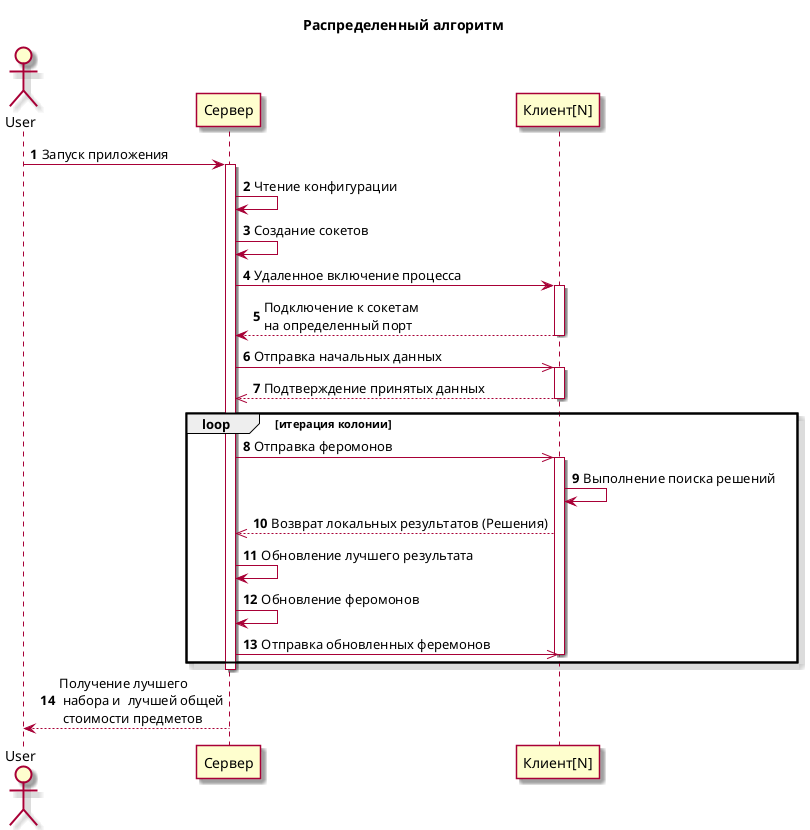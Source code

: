 @startuml ElDoc

autonumber
title Распределенный алгоритм
skin rose
actor User
participant Server as "Сервер"
participant Client as "Клиент[N]"

User -> Server : Запуск приложения
activate Server
Server -> Server : Чтение конфигурации
Server -> Server : Создание сокетов
Server -> Client : Удаленное включение процесса
activate Client

Client --> Server : Подключение к сокетам \nна определенный порт
deactivate Client

Server ->> Client: Отправка начальных данных
activate Client

Client -->> Server: Подтверждение принятых данных
deactivate Client


loop итерация колонии
Server ->> Client: Отправка феромонов
activate Client
Client -> Client: Выполнение поиска решений
Client -->> Server: Возврат локальных результатов (Решения)
Server -> Server : Обновление лучшего результата
Server -> Server: Обновление феромонов
Server ->> Client: Отправка обновленных феремонов
deactivate Client
end
deactivate Server

Server --> User : Получение лучшего\n набора и  лучшей общей\n стоимости предметов 
@enduml
